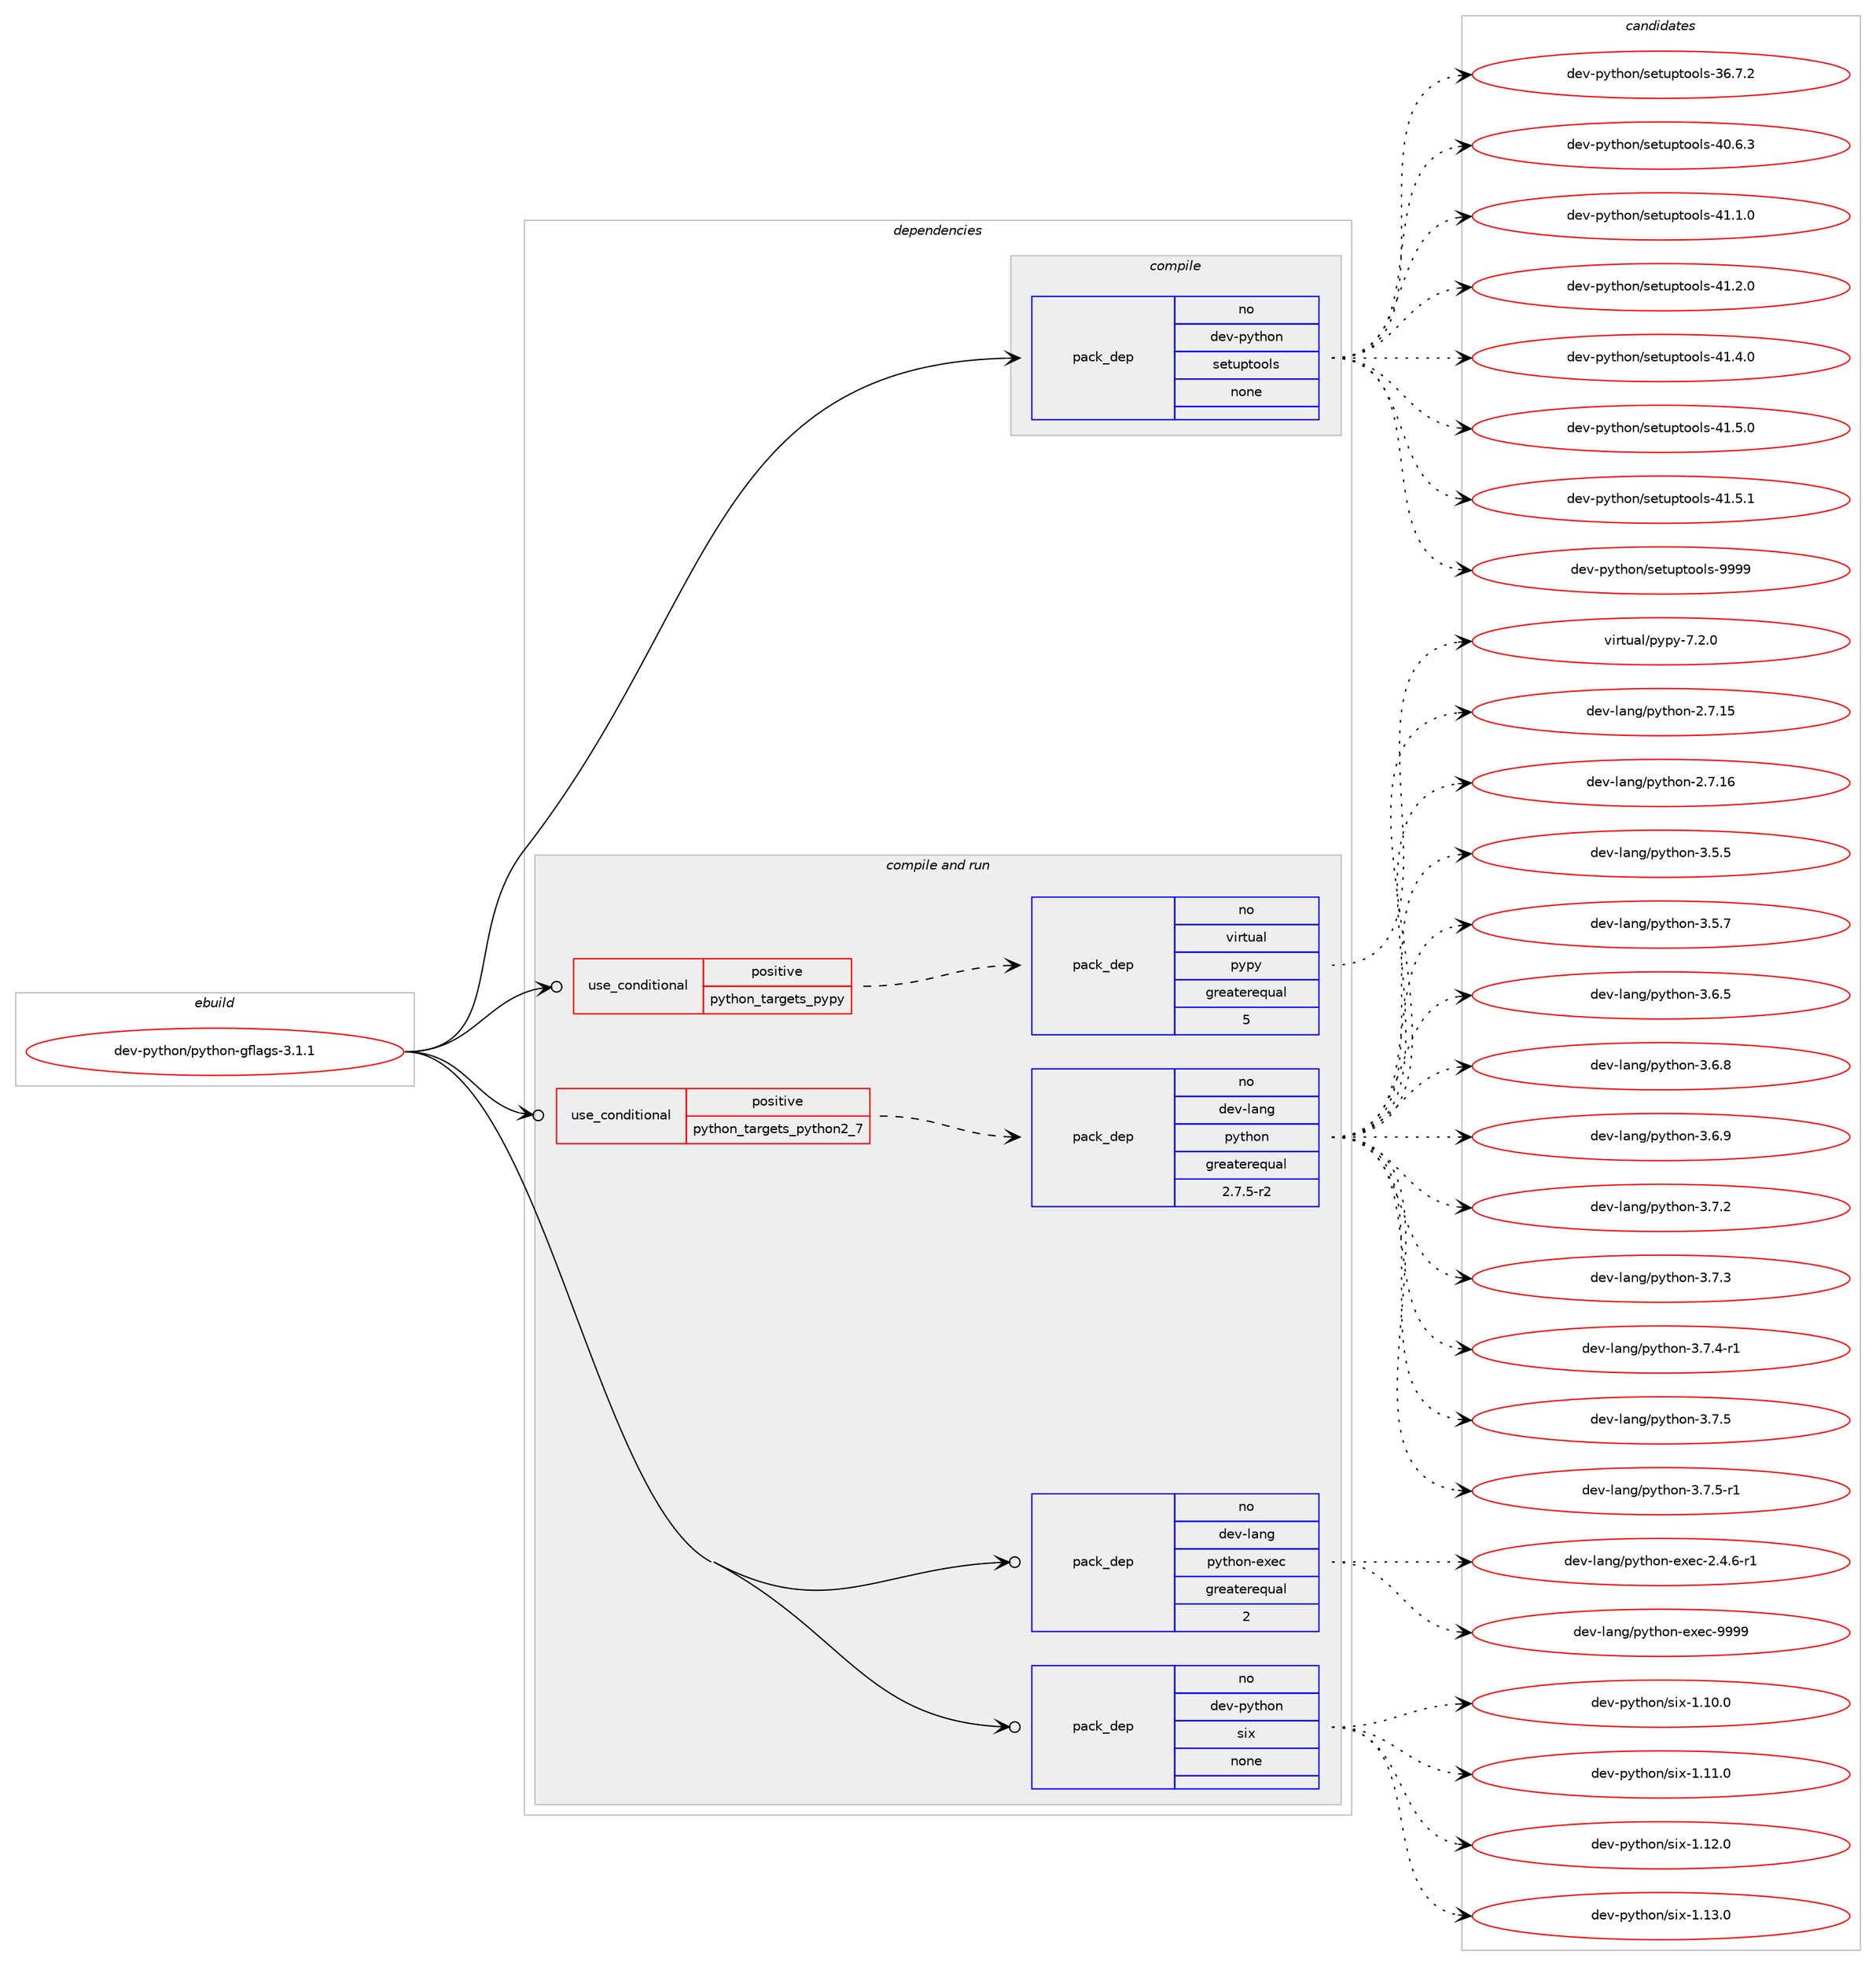 digraph prolog {

# *************
# Graph options
# *************

newrank=true;
concentrate=true;
compound=true;
graph [rankdir=LR,fontname=Helvetica,fontsize=10,ranksep=1.5];#, ranksep=2.5, nodesep=0.2];
edge  [arrowhead=vee];
node  [fontname=Helvetica,fontsize=10];

# **********
# The ebuild
# **********

subgraph cluster_leftcol {
color=gray;
rank=same;
label=<<i>ebuild</i>>;
id [label="dev-python/python-gflags-3.1.1", color=red, width=4, href="../dev-python/python-gflags-3.1.1.svg"];
}

# ****************
# The dependencies
# ****************

subgraph cluster_midcol {
color=gray;
label=<<i>dependencies</i>>;
subgraph cluster_compile {
fillcolor="#eeeeee";
style=filled;
label=<<i>compile</i>>;
subgraph pack471613 {
dependency631019 [label=<<TABLE BORDER="0" CELLBORDER="1" CELLSPACING="0" CELLPADDING="4" WIDTH="220"><TR><TD ROWSPAN="6" CELLPADDING="30">pack_dep</TD></TR><TR><TD WIDTH="110">no</TD></TR><TR><TD>dev-python</TD></TR><TR><TD>setuptools</TD></TR><TR><TD>none</TD></TR><TR><TD></TD></TR></TABLE>>, shape=none, color=blue];
}
id:e -> dependency631019:w [weight=20,style="solid",arrowhead="vee"];
}
subgraph cluster_compileandrun {
fillcolor="#eeeeee";
style=filled;
label=<<i>compile and run</i>>;
subgraph cond147535 {
dependency631020 [label=<<TABLE BORDER="0" CELLBORDER="1" CELLSPACING="0" CELLPADDING="4"><TR><TD ROWSPAN="3" CELLPADDING="10">use_conditional</TD></TR><TR><TD>positive</TD></TR><TR><TD>python_targets_pypy</TD></TR></TABLE>>, shape=none, color=red];
subgraph pack471614 {
dependency631021 [label=<<TABLE BORDER="0" CELLBORDER="1" CELLSPACING="0" CELLPADDING="4" WIDTH="220"><TR><TD ROWSPAN="6" CELLPADDING="30">pack_dep</TD></TR><TR><TD WIDTH="110">no</TD></TR><TR><TD>virtual</TD></TR><TR><TD>pypy</TD></TR><TR><TD>greaterequal</TD></TR><TR><TD>5</TD></TR></TABLE>>, shape=none, color=blue];
}
dependency631020:e -> dependency631021:w [weight=20,style="dashed",arrowhead="vee"];
}
id:e -> dependency631020:w [weight=20,style="solid",arrowhead="odotvee"];
subgraph cond147536 {
dependency631022 [label=<<TABLE BORDER="0" CELLBORDER="1" CELLSPACING="0" CELLPADDING="4"><TR><TD ROWSPAN="3" CELLPADDING="10">use_conditional</TD></TR><TR><TD>positive</TD></TR><TR><TD>python_targets_python2_7</TD></TR></TABLE>>, shape=none, color=red];
subgraph pack471615 {
dependency631023 [label=<<TABLE BORDER="0" CELLBORDER="1" CELLSPACING="0" CELLPADDING="4" WIDTH="220"><TR><TD ROWSPAN="6" CELLPADDING="30">pack_dep</TD></TR><TR><TD WIDTH="110">no</TD></TR><TR><TD>dev-lang</TD></TR><TR><TD>python</TD></TR><TR><TD>greaterequal</TD></TR><TR><TD>2.7.5-r2</TD></TR></TABLE>>, shape=none, color=blue];
}
dependency631022:e -> dependency631023:w [weight=20,style="dashed",arrowhead="vee"];
}
id:e -> dependency631022:w [weight=20,style="solid",arrowhead="odotvee"];
subgraph pack471616 {
dependency631024 [label=<<TABLE BORDER="0" CELLBORDER="1" CELLSPACING="0" CELLPADDING="4" WIDTH="220"><TR><TD ROWSPAN="6" CELLPADDING="30">pack_dep</TD></TR><TR><TD WIDTH="110">no</TD></TR><TR><TD>dev-lang</TD></TR><TR><TD>python-exec</TD></TR><TR><TD>greaterequal</TD></TR><TR><TD>2</TD></TR></TABLE>>, shape=none, color=blue];
}
id:e -> dependency631024:w [weight=20,style="solid",arrowhead="odotvee"];
subgraph pack471617 {
dependency631025 [label=<<TABLE BORDER="0" CELLBORDER="1" CELLSPACING="0" CELLPADDING="4" WIDTH="220"><TR><TD ROWSPAN="6" CELLPADDING="30">pack_dep</TD></TR><TR><TD WIDTH="110">no</TD></TR><TR><TD>dev-python</TD></TR><TR><TD>six</TD></TR><TR><TD>none</TD></TR><TR><TD></TD></TR></TABLE>>, shape=none, color=blue];
}
id:e -> dependency631025:w [weight=20,style="solid",arrowhead="odotvee"];
}
subgraph cluster_run {
fillcolor="#eeeeee";
style=filled;
label=<<i>run</i>>;
}
}

# **************
# The candidates
# **************

subgraph cluster_choices {
rank=same;
color=gray;
label=<<i>candidates</i>>;

subgraph choice471613 {
color=black;
nodesep=1;
choice100101118451121211161041111104711510111611711211611111110811545515446554650 [label="dev-python/setuptools-36.7.2", color=red, width=4,href="../dev-python/setuptools-36.7.2.svg"];
choice100101118451121211161041111104711510111611711211611111110811545524846544651 [label="dev-python/setuptools-40.6.3", color=red, width=4,href="../dev-python/setuptools-40.6.3.svg"];
choice100101118451121211161041111104711510111611711211611111110811545524946494648 [label="dev-python/setuptools-41.1.0", color=red, width=4,href="../dev-python/setuptools-41.1.0.svg"];
choice100101118451121211161041111104711510111611711211611111110811545524946504648 [label="dev-python/setuptools-41.2.0", color=red, width=4,href="../dev-python/setuptools-41.2.0.svg"];
choice100101118451121211161041111104711510111611711211611111110811545524946524648 [label="dev-python/setuptools-41.4.0", color=red, width=4,href="../dev-python/setuptools-41.4.0.svg"];
choice100101118451121211161041111104711510111611711211611111110811545524946534648 [label="dev-python/setuptools-41.5.0", color=red, width=4,href="../dev-python/setuptools-41.5.0.svg"];
choice100101118451121211161041111104711510111611711211611111110811545524946534649 [label="dev-python/setuptools-41.5.1", color=red, width=4,href="../dev-python/setuptools-41.5.1.svg"];
choice10010111845112121116104111110471151011161171121161111111081154557575757 [label="dev-python/setuptools-9999", color=red, width=4,href="../dev-python/setuptools-9999.svg"];
dependency631019:e -> choice100101118451121211161041111104711510111611711211611111110811545515446554650:w [style=dotted,weight="100"];
dependency631019:e -> choice100101118451121211161041111104711510111611711211611111110811545524846544651:w [style=dotted,weight="100"];
dependency631019:e -> choice100101118451121211161041111104711510111611711211611111110811545524946494648:w [style=dotted,weight="100"];
dependency631019:e -> choice100101118451121211161041111104711510111611711211611111110811545524946504648:w [style=dotted,weight="100"];
dependency631019:e -> choice100101118451121211161041111104711510111611711211611111110811545524946524648:w [style=dotted,weight="100"];
dependency631019:e -> choice100101118451121211161041111104711510111611711211611111110811545524946534648:w [style=dotted,weight="100"];
dependency631019:e -> choice100101118451121211161041111104711510111611711211611111110811545524946534649:w [style=dotted,weight="100"];
dependency631019:e -> choice10010111845112121116104111110471151011161171121161111111081154557575757:w [style=dotted,weight="100"];
}
subgraph choice471614 {
color=black;
nodesep=1;
choice1181051141161179710847112121112121455546504648 [label="virtual/pypy-7.2.0", color=red, width=4,href="../virtual/pypy-7.2.0.svg"];
dependency631021:e -> choice1181051141161179710847112121112121455546504648:w [style=dotted,weight="100"];
}
subgraph choice471615 {
color=black;
nodesep=1;
choice10010111845108971101034711212111610411111045504655464953 [label="dev-lang/python-2.7.15", color=red, width=4,href="../dev-lang/python-2.7.15.svg"];
choice10010111845108971101034711212111610411111045504655464954 [label="dev-lang/python-2.7.16", color=red, width=4,href="../dev-lang/python-2.7.16.svg"];
choice100101118451089711010347112121116104111110455146534653 [label="dev-lang/python-3.5.5", color=red, width=4,href="../dev-lang/python-3.5.5.svg"];
choice100101118451089711010347112121116104111110455146534655 [label="dev-lang/python-3.5.7", color=red, width=4,href="../dev-lang/python-3.5.7.svg"];
choice100101118451089711010347112121116104111110455146544653 [label="dev-lang/python-3.6.5", color=red, width=4,href="../dev-lang/python-3.6.5.svg"];
choice100101118451089711010347112121116104111110455146544656 [label="dev-lang/python-3.6.8", color=red, width=4,href="../dev-lang/python-3.6.8.svg"];
choice100101118451089711010347112121116104111110455146544657 [label="dev-lang/python-3.6.9", color=red, width=4,href="../dev-lang/python-3.6.9.svg"];
choice100101118451089711010347112121116104111110455146554650 [label="dev-lang/python-3.7.2", color=red, width=4,href="../dev-lang/python-3.7.2.svg"];
choice100101118451089711010347112121116104111110455146554651 [label="dev-lang/python-3.7.3", color=red, width=4,href="../dev-lang/python-3.7.3.svg"];
choice1001011184510897110103471121211161041111104551465546524511449 [label="dev-lang/python-3.7.4-r1", color=red, width=4,href="../dev-lang/python-3.7.4-r1.svg"];
choice100101118451089711010347112121116104111110455146554653 [label="dev-lang/python-3.7.5", color=red, width=4,href="../dev-lang/python-3.7.5.svg"];
choice1001011184510897110103471121211161041111104551465546534511449 [label="dev-lang/python-3.7.5-r1", color=red, width=4,href="../dev-lang/python-3.7.5-r1.svg"];
dependency631023:e -> choice10010111845108971101034711212111610411111045504655464953:w [style=dotted,weight="100"];
dependency631023:e -> choice10010111845108971101034711212111610411111045504655464954:w [style=dotted,weight="100"];
dependency631023:e -> choice100101118451089711010347112121116104111110455146534653:w [style=dotted,weight="100"];
dependency631023:e -> choice100101118451089711010347112121116104111110455146534655:w [style=dotted,weight="100"];
dependency631023:e -> choice100101118451089711010347112121116104111110455146544653:w [style=dotted,weight="100"];
dependency631023:e -> choice100101118451089711010347112121116104111110455146544656:w [style=dotted,weight="100"];
dependency631023:e -> choice100101118451089711010347112121116104111110455146544657:w [style=dotted,weight="100"];
dependency631023:e -> choice100101118451089711010347112121116104111110455146554650:w [style=dotted,weight="100"];
dependency631023:e -> choice100101118451089711010347112121116104111110455146554651:w [style=dotted,weight="100"];
dependency631023:e -> choice1001011184510897110103471121211161041111104551465546524511449:w [style=dotted,weight="100"];
dependency631023:e -> choice100101118451089711010347112121116104111110455146554653:w [style=dotted,weight="100"];
dependency631023:e -> choice1001011184510897110103471121211161041111104551465546534511449:w [style=dotted,weight="100"];
}
subgraph choice471616 {
color=black;
nodesep=1;
choice10010111845108971101034711212111610411111045101120101994550465246544511449 [label="dev-lang/python-exec-2.4.6-r1", color=red, width=4,href="../dev-lang/python-exec-2.4.6-r1.svg"];
choice10010111845108971101034711212111610411111045101120101994557575757 [label="dev-lang/python-exec-9999", color=red, width=4,href="../dev-lang/python-exec-9999.svg"];
dependency631024:e -> choice10010111845108971101034711212111610411111045101120101994550465246544511449:w [style=dotted,weight="100"];
dependency631024:e -> choice10010111845108971101034711212111610411111045101120101994557575757:w [style=dotted,weight="100"];
}
subgraph choice471617 {
color=black;
nodesep=1;
choice100101118451121211161041111104711510512045494649484648 [label="dev-python/six-1.10.0", color=red, width=4,href="../dev-python/six-1.10.0.svg"];
choice100101118451121211161041111104711510512045494649494648 [label="dev-python/six-1.11.0", color=red, width=4,href="../dev-python/six-1.11.0.svg"];
choice100101118451121211161041111104711510512045494649504648 [label="dev-python/six-1.12.0", color=red, width=4,href="../dev-python/six-1.12.0.svg"];
choice100101118451121211161041111104711510512045494649514648 [label="dev-python/six-1.13.0", color=red, width=4,href="../dev-python/six-1.13.0.svg"];
dependency631025:e -> choice100101118451121211161041111104711510512045494649484648:w [style=dotted,weight="100"];
dependency631025:e -> choice100101118451121211161041111104711510512045494649494648:w [style=dotted,weight="100"];
dependency631025:e -> choice100101118451121211161041111104711510512045494649504648:w [style=dotted,weight="100"];
dependency631025:e -> choice100101118451121211161041111104711510512045494649514648:w [style=dotted,weight="100"];
}
}

}
